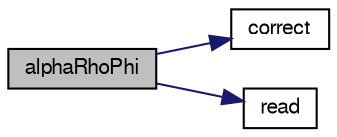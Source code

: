 digraph "alphaRhoPhi"
{
  bgcolor="transparent";
  edge [fontname="FreeSans",fontsize="10",labelfontname="FreeSans",labelfontsize="10"];
  node [fontname="FreeSans",fontsize="10",shape=record];
  rankdir="LR";
  Node137 [label="alphaRhoPhi",height=0.2,width=0.4,color="black", fillcolor="grey75", style="filled", fontcolor="black"];
  Node137 -> Node138 [color="midnightblue",fontsize="10",style="solid",fontname="FreeSans"];
  Node138 [label="correct",height=0.2,width=0.4,color="black",URL="$a31934.html#a3ae44b28050c3aa494c1d8e18cf618c1",tooltip="Correct the laminar viscosity. "];
  Node137 -> Node139 [color="midnightblue",fontsize="10",style="solid",fontname="FreeSans"];
  Node139 [label="read",height=0.2,width=0.4,color="black",URL="$a31934.html#abcf7aafd601a940195284bc91610bb08",tooltip="Dummy Read for transportModel. "];
}
